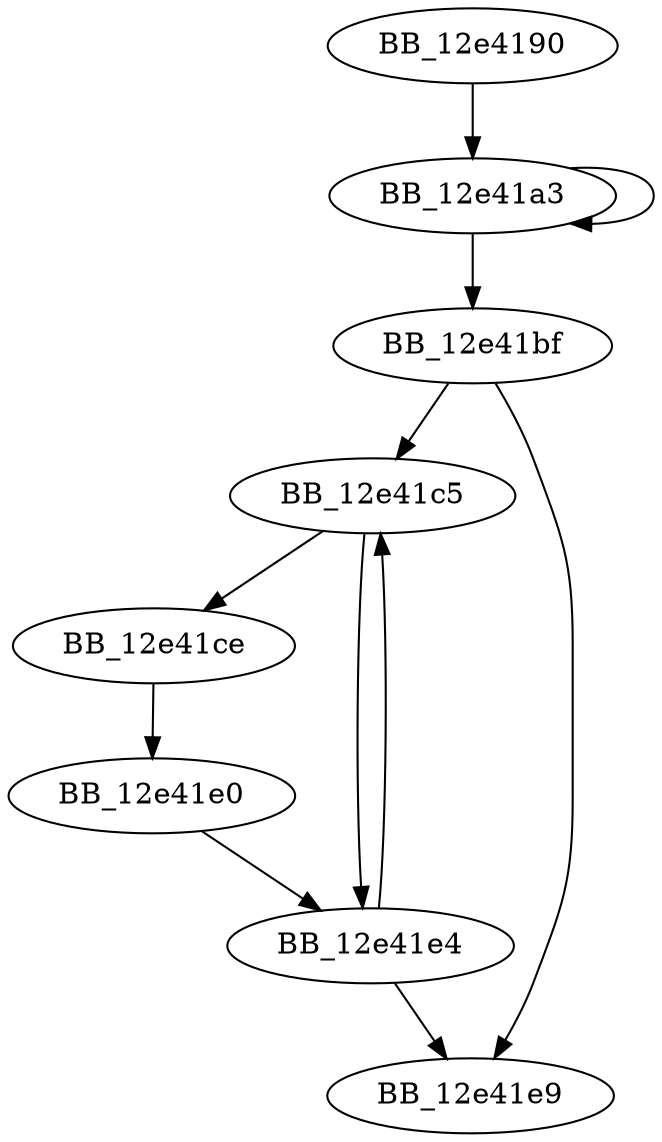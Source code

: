 DiGraph sub_12E4190{
BB_12e4190->BB_12e41a3
BB_12e41a3->BB_12e41a3
BB_12e41a3->BB_12e41bf
BB_12e41bf->BB_12e41c5
BB_12e41bf->BB_12e41e9
BB_12e41c5->BB_12e41ce
BB_12e41c5->BB_12e41e4
BB_12e41ce->BB_12e41e0
BB_12e41e0->BB_12e41e4
BB_12e41e4->BB_12e41c5
BB_12e41e4->BB_12e41e9
}
